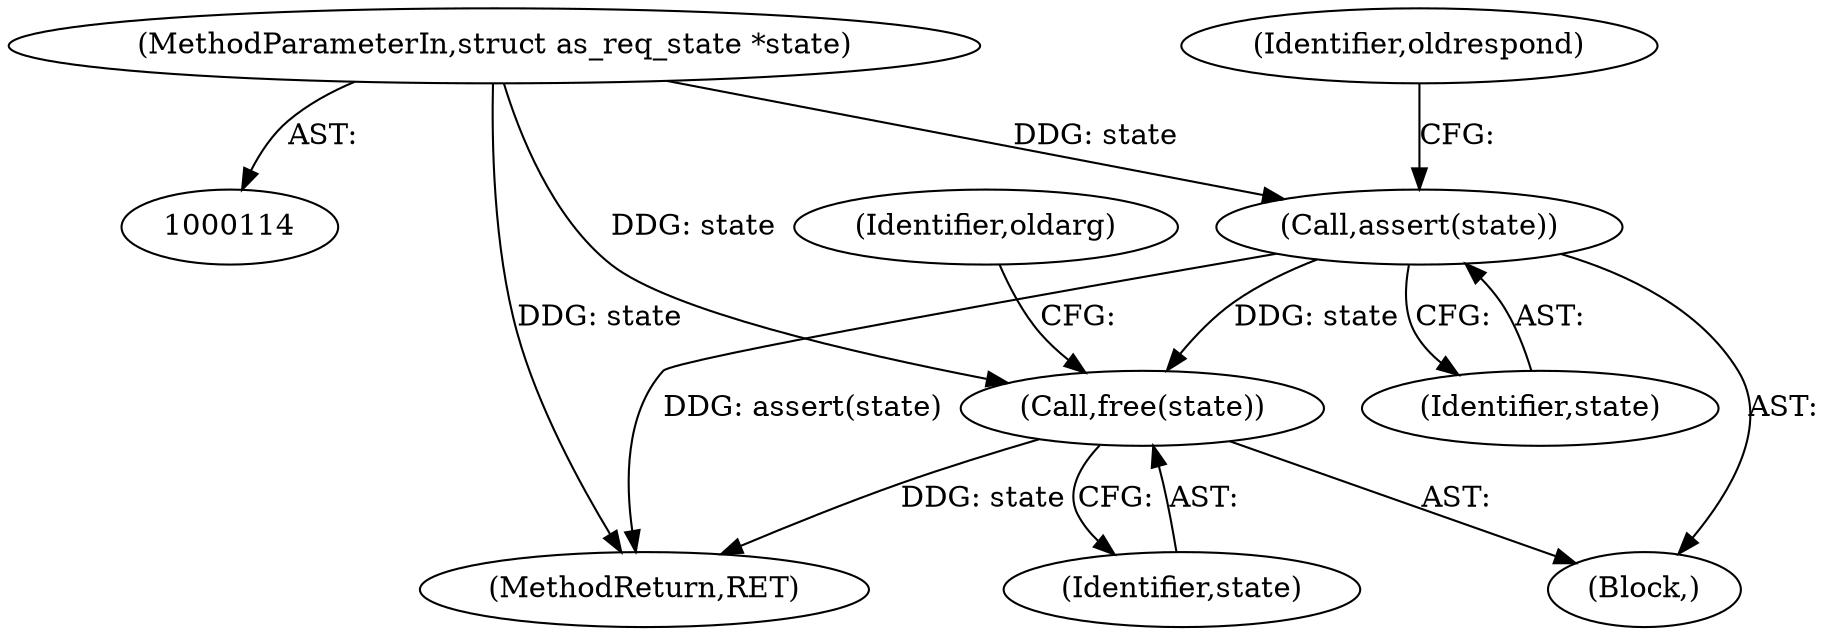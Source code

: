 digraph "0_krb5_ffb35baac6981f9e8914f8f3bffd37f284b85970@API" {
"1000149" [label="(Call,assert(state))"];
"1000115" [label="(MethodParameterIn,struct as_req_state *state)"];
"1001155" [label="(Call,free(state))"];
"1001158" [label="(Identifier,oldarg)"];
"1001161" [label="(MethodReturn,RET)"];
"1000149" [label="(Call,assert(state))"];
"1000150" [label="(Identifier,state)"];
"1000117" [label="(Block,)"];
"1000152" [label="(Identifier,oldrespond)"];
"1001155" [label="(Call,free(state))"];
"1001156" [label="(Identifier,state)"];
"1000115" [label="(MethodParameterIn,struct as_req_state *state)"];
"1000149" -> "1000117"  [label="AST: "];
"1000149" -> "1000150"  [label="CFG: "];
"1000150" -> "1000149"  [label="AST: "];
"1000152" -> "1000149"  [label="CFG: "];
"1000149" -> "1001161"  [label="DDG: assert(state)"];
"1000115" -> "1000149"  [label="DDG: state"];
"1000149" -> "1001155"  [label="DDG: state"];
"1000115" -> "1000114"  [label="AST: "];
"1000115" -> "1001161"  [label="DDG: state"];
"1000115" -> "1001155"  [label="DDG: state"];
"1001155" -> "1000117"  [label="AST: "];
"1001155" -> "1001156"  [label="CFG: "];
"1001156" -> "1001155"  [label="AST: "];
"1001158" -> "1001155"  [label="CFG: "];
"1001155" -> "1001161"  [label="DDG: state"];
}

